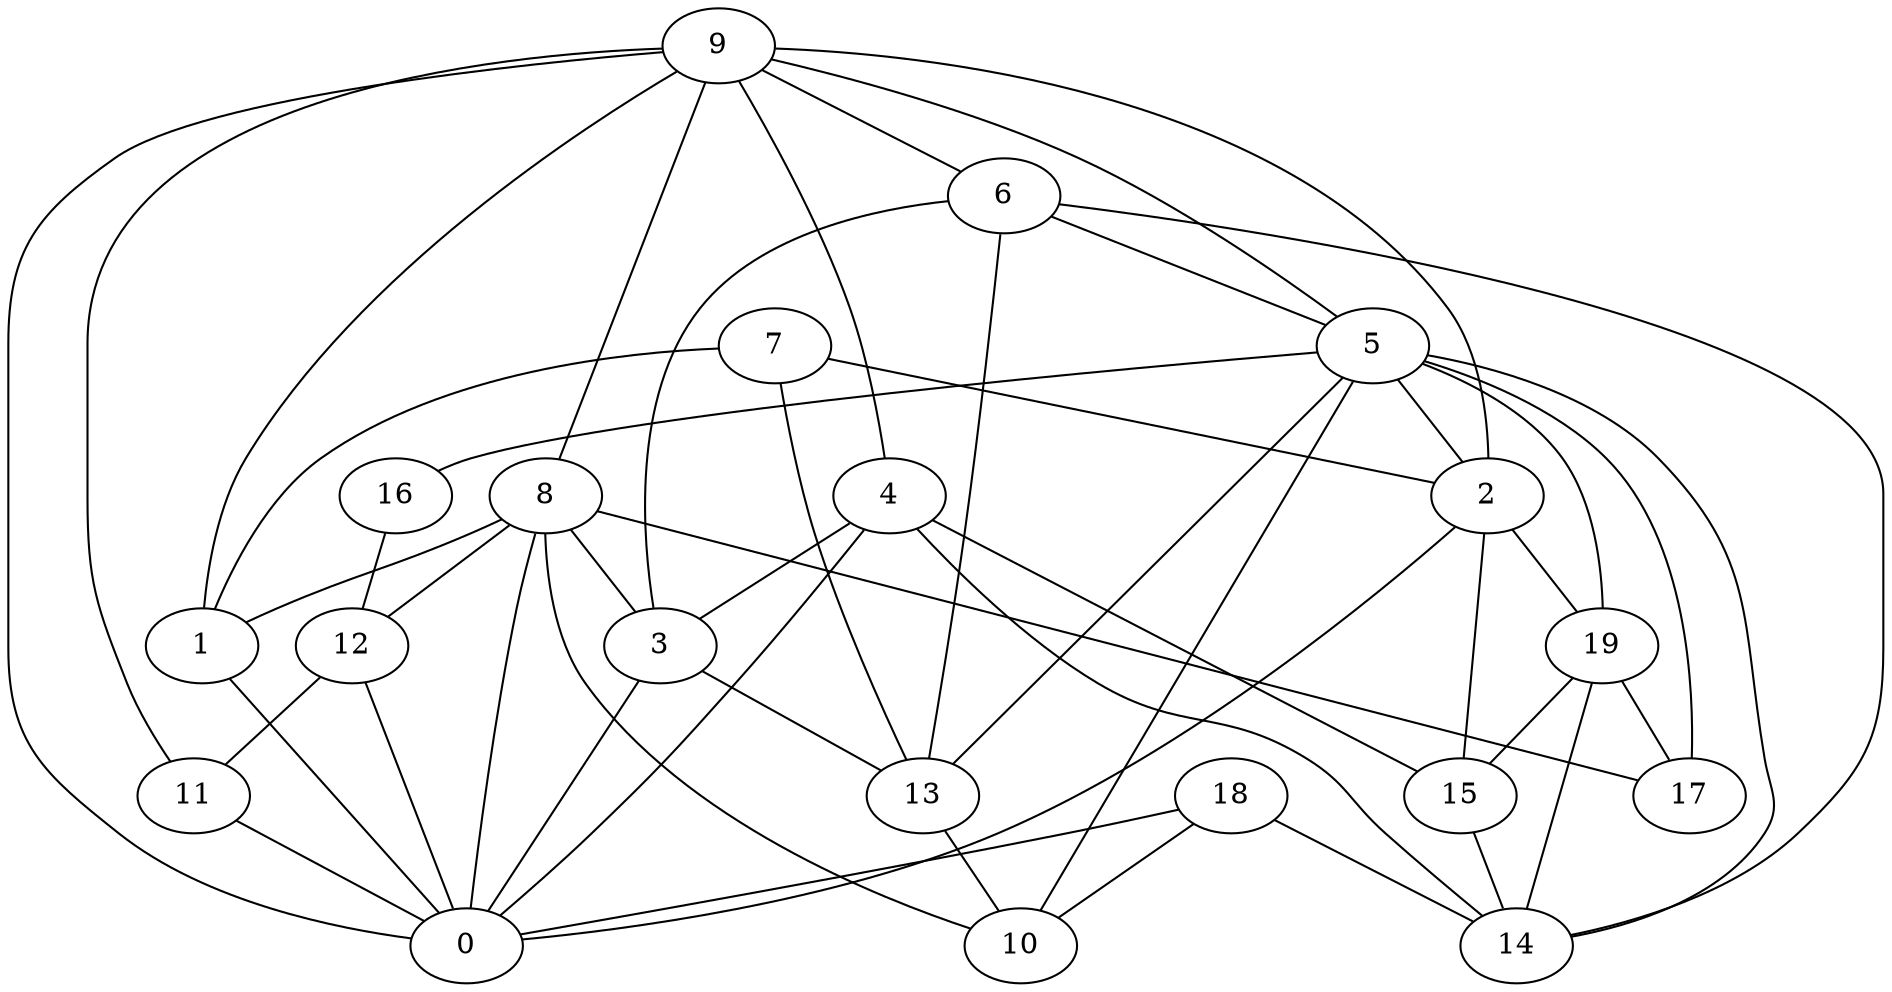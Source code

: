digraph GG_graph {

subgraph G_graph {
edge [color = black]
"7" -> "2" [dir = none]
"7" -> "13" [dir = none]
"7" -> "1" [dir = none]
"18" -> "10" [dir = none]
"18" -> "0" [dir = none]
"11" -> "0" [dir = none]
"5" -> "14" [dir = none]
"5" -> "10" [dir = none]
"5" -> "13" [dir = none]
"5" -> "16" [dir = none]
"5" -> "2" [dir = none]
"2" -> "19" [dir = none]
"2" -> "15" [dir = none]
"2" -> "0" [dir = none]
"4" -> "3" [dir = none]
"4" -> "14" [dir = none]
"4" -> "15" [dir = none]
"3" -> "13" [dir = none]
"16" -> "12" [dir = none]
"8" -> "17" [dir = none]
"8" -> "1" [dir = none]
"8" -> "0" [dir = none]
"8" -> "10" [dir = none]
"12" -> "11" [dir = none]
"12" -> "0" [dir = none]
"15" -> "14" [dir = none]
"19" -> "14" [dir = none]
"19" -> "15" [dir = none]
"19" -> "17" [dir = none]
"6" -> "5" [dir = none]
"6" -> "3" [dir = none]
"1" -> "0" [dir = none]
"9" -> "11" [dir = none]
"9" -> "8" [dir = none]
"9" -> "1" [dir = none]
"9" -> "5" [dir = none]
"9" -> "2" [dir = none]
"9" -> "6" [dir = none]
"9" -> "0" [dir = none]
"18" -> "14" [dir = none]
"4" -> "0" [dir = none]
"5" -> "19" [dir = none]
"3" -> "0" [dir = none]
"6" -> "14" [dir = none]
"5" -> "17" [dir = none]
"6" -> "13" [dir = none]
"8" -> "3" [dir = none]
"13" -> "10" [dir = none]
"9" -> "4" [dir = none]
"8" -> "12" [dir = none]
}

}

